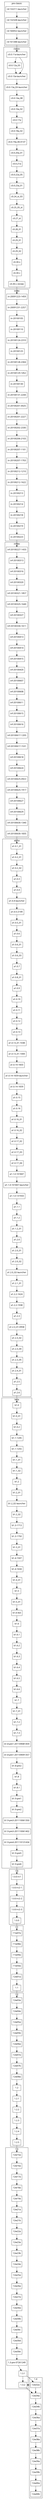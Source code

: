 digraph {
  fontname="sans-serif";
  concentrate=true;
  node[shape="box",fontname="sans-serif"];
  subgraph cluster_1_0 {
    label="1.0";
    v1_0_0_rc2_1[label="1.0.0-rc2-1",href="https://skyrising.github.io/mc-versions/version/1.0.0-rc2-1.json"];
    v1_0_0_rc1[label="1.0.0-rc1",href="https://skyrising.github.io/mc-versions/version/1.0.0-rc1.json"];
    v1_0_0_rc2_2[label="1.0.0-rc2-2",href="https://skyrising.github.io/mc-versions/version/1.0.0-rc2-2.json"];
    v1_0_0_rc2_3[label="1.0.0-rc2-3",href="https://skyrising.github.io/mc-versions/version/1.0.0-rc2-3.json"];
    v1_0_0[label="1.0.0",href="https://skyrising.github.io/mc-versions/version/1.0.0.json"];
  }
  subgraph cluster_beta {
    label="beta";
    b1_9_pre6[label="b1.9-pre6",href="https://skyrising.github.io/mc-versions/version/b1.9-pre6.json"];
    b1_0[label="b1.0",href="https://skyrising.github.io/mc-versions/version/b1.0.json"];
    b1_0_01[label="b1.0_01",href="https://skyrising.github.io/mc-versions/version/b1.0_01.json"];
    b1_1_1245[label="b1.1-1245",href="https://skyrising.github.io/mc-versions/version/b1.1-1245.json"];
    b1_0_2[label="b1.0.2",href="https://skyrising.github.io/mc-versions/version/b1.0.2.json"];
    b1_1_1255[label="b1.1-1255",href="https://skyrising.github.io/mc-versions/version/b1.1-1255.json"];
    b1_1_01[label="b1.1_01",href="https://skyrising.github.io/mc-versions/version/b1.1_01.json"];
    b1_1_02[label="b1.1_02",href="https://skyrising.github.io/mc-versions/version/b1.1_02.json"];
    b1_2[label="b1.2",href="https://skyrising.github.io/mc-versions/version/b1.2.json"];
    b1_2_01[label="b1.2_01",href="https://skyrising.github.io/mc-versions/version/b1.2_01.json"];
    b1_2_02_launcher[label="b1.2_02-launcher",href="https://skyrising.github.io/mc-versions/version/b1.2_02-launcher.json"];
    b1_3_1713[label="b1.3-1713",href="https://skyrising.github.io/mc-versions/version/b1.3-1713.json"];
    b1_2_02[label="b1.2_02",href="https://skyrising.github.io/mc-versions/version/b1.2_02.json"];
    b1_3_1750[label="b1.3-1750",href="https://skyrising.github.io/mc-versions/version/b1.3-1750.json"];
    b1_3_01[label="b1.3_01",href="https://skyrising.github.io/mc-versions/version/b1.3_01.json"];
    b1_4_1507[label="b1.4-1507",href="https://skyrising.github.io/mc-versions/version/b1.4-1507.json"];
    b1_4_1634[label="b1.4-1634",href="https://skyrising.github.io/mc-versions/version/b1.4-1634.json"];
    b1_4_01[label="b1.4_01",href="https://skyrising.github.io/mc-versions/version/b1.4_01.json"];
    b1_5[label="b1.5",href="https://skyrising.github.io/mc-versions/version/b1.5.json"];
    b1_5_01[label="b1.5_01",href="https://skyrising.github.io/mc-versions/version/b1.5_01.json"];
    b1_6_tb3[label="b1.6-tb3",href="https://skyrising.github.io/mc-versions/version/b1.6-tb3.json"];
    b1_6_1[label="b1.6.1",href="https://skyrising.github.io/mc-versions/version/b1.6.1.json"];
    b1_6[label="b1.6",href="https://skyrising.github.io/mc-versions/version/b1.6.json"];
    b1_6_2[label="b1.6.2",href="https://skyrising.github.io/mc-versions/version/b1.6.2.json"];
    b1_6_3[label="b1.6.3",href="https://skyrising.github.io/mc-versions/version/b1.6.3.json"];
    b1_6_4[label="b1.6.4",href="https://skyrising.github.io/mc-versions/version/b1.6.4.json"];
    b1_6_5[label="b1.6.5",href="https://skyrising.github.io/mc-versions/version/b1.6.5.json"];
    b1_6_6[label="b1.6.6",href="https://skyrising.github.io/mc-versions/version/b1.6.6.json"];
    b1_7[label="b1.7",href="https://skyrising.github.io/mc-versions/version/b1.7.json"];
    b1_7_01[label="b1.7_01",href="https://skyrising.github.io/mc-versions/version/b1.7_01.json"];
    b1_7_3[label="b1.7.3",href="https://skyrising.github.io/mc-versions/version/b1.7.3.json"];
    b1_7_2[label="b1.7.2",href="https://skyrising.github.io/mc-versions/version/b1.7.2.json"];
    b1_8_pre1_201109081459[label="b1.8-pre1-201109081459",href="https://skyrising.github.io/mc-versions/version/b1.8-pre1-201109081459.json"];
    b1_8_1[label="b1.8.1",href="https://skyrising.github.io/mc-versions/version/b1.8.1.json"];
    b1_8[label="b1.8",href="https://skyrising.github.io/mc-versions/version/b1.8.json"];
    b1_8_pre1_201109091357[label="b1.8-pre1-201109091357",href="https://skyrising.github.io/mc-versions/version/b1.8-pre1-201109091357.json"];
    b1_8_pre2[label="b1.8-pre2",href="https://skyrising.github.io/mc-versions/version/b1.8-pre2.json"];
    b1_9_pre1[label="b1.9-pre1",href="https://skyrising.github.io/mc-versions/version/b1.9-pre1.json"];
    b1_9_pre2[label="b1.9-pre2",href="https://skyrising.github.io/mc-versions/version/b1.9-pre2.json"];
    b1_9_pre3_201110061350[label="b1.9-pre3-201110061350",href="https://skyrising.github.io/mc-versions/version/b1.9-pre3-201110061350.json"];
    b1_9_pre3_201110061402[label="b1.9-pre3-201110061402",href="https://skyrising.github.io/mc-versions/version/b1.9-pre3-201110061402.json"];
    b1_9_pre4_201110131434[label="b1.9-pre4-201110131434",href="https://skyrising.github.io/mc-versions/version/b1.9-pre4-201110131434.json"];
    b1_9_pre5[label="b1.9-pre5",href="https://skyrising.github.io/mc-versions/version/b1.9-pre5.json"];
  }
  subgraph cluster_1_1 {
    label="1.1";
    v11w47a[label="11w47a",href="https://skyrising.github.io/mc-versions/version/11w47a.json"];
    v11w48a[label="11w48a",href="https://skyrising.github.io/mc-versions/version/11w48a.json"];
    v11w49a[label="11w49a",href="https://skyrising.github.io/mc-versions/version/11w49a.json"];
    v11w50a[label="11w50a",href="https://skyrising.github.io/mc-versions/version/11w50a.json"];
    v12w01a[label="12w01a",href="https://skyrising.github.io/mc-versions/version/12w01a.json"];
    v1_1[label="1.1",href="https://skyrising.github.io/mc-versions/version/1.1.json"];
  }
  subgraph cluster_1_2 {
    label="1.2";
    v12w03a[label="12w03a",href="https://skyrising.github.io/mc-versions/version/12w03a.json"];
    v1_2_1[label="1.2.1",href="https://skyrising.github.io/mc-versions/version/1.2.1.json"];
    v1_2[label="1.2",href="https://skyrising.github.io/mc-versions/version/1.2.json"];
    v1_2_2[label="1.2.2",href="https://skyrising.github.io/mc-versions/version/1.2.2.json"];
    v1_2_3[label="1.2.3",href="https://skyrising.github.io/mc-versions/version/1.2.3.json"];
    v1_2_4[label="1.2.4",href="https://skyrising.github.io/mc-versions/version/1.2.4.json"];
    v1_2_5[label="1.2.5",href="https://skyrising.github.io/mc-versions/version/1.2.5.json"];
    v12w04a[label="12w04a",href="https://skyrising.github.io/mc-versions/version/12w04a.json"];
    v12w05a[label="12w05a",href="https://skyrising.github.io/mc-versions/version/12w05a.json"];
    v12w05b[label="12w05b",href="https://skyrising.github.io/mc-versions/version/12w05b.json"];
    v12w06a[label="12w06a",href="https://skyrising.github.io/mc-versions/version/12w06a.json"];
    v12w07a[label="12w07a",href="https://skyrising.github.io/mc-versions/version/12w07a.json"];
    v12w07b[label="12w07b",href="https://skyrising.github.io/mc-versions/version/12w07b.json"];
    v12w08a[label="12w08a",href="https://skyrising.github.io/mc-versions/version/12w08a.json"];
  }
  subgraph cluster_1_3 {
    label="1.3";
    v12w15a[label="12w15a",href="https://skyrising.github.io/mc-versions/version/12w15a.json"];
    v1_3_1[label="1.3.1",href="https://skyrising.github.io/mc-versions/version/1.3.1.json"];
    v1_3_pre_07261249[label="1.3-pre-07261249",href="https://skyrising.github.io/mc-versions/version/1.3-pre-07261249.json"];
    v1_3_2[label="1.3.2",href="https://skyrising.github.io/mc-versions/version/1.3.2.json"];
    v12w16a[label="12w16a",href="https://skyrising.github.io/mc-versions/version/12w16a.json"];
    v12w17a[label="12w17a",href="https://skyrising.github.io/mc-versions/version/12w17a.json"];
    v12w18a[label="12w18a",href="https://skyrising.github.io/mc-versions/version/12w18a.json"];
    v12w19a[label="12w19a",href="https://skyrising.github.io/mc-versions/version/12w19a.json"];
    v12w21a[label="12w21a",href="https://skyrising.github.io/mc-versions/version/12w21a.json"];
    v12w21b[label="12w21b",href="https://skyrising.github.io/mc-versions/version/12w21b.json"];
    v12w22a[label="12w22a",href="https://skyrising.github.io/mc-versions/version/12w22a.json"];
    v12w23a[label="12w23a",href="https://skyrising.github.io/mc-versions/version/12w23a.json"];
    v12w23b[label="12w23b",href="https://skyrising.github.io/mc-versions/version/12w23b.json"];
    v12w24a[label="12w24a",href="https://skyrising.github.io/mc-versions/version/12w24a.json"];
    v12w25a[label="12w25a",href="https://skyrising.github.io/mc-versions/version/12w25a.json"];
    v12w26a[label="12w26a",href="https://skyrising.github.io/mc-versions/version/12w26a.json"];
    v12w27a[label="12w27a",href="https://skyrising.github.io/mc-versions/version/12w27a.json"];
    v12w30a[label="12w30a",href="https://skyrising.github.io/mc-versions/version/12w30a.json"];
    v12w30b[label="12w30b",href="https://skyrising.github.io/mc-versions/version/12w30b.json"];
    v12w30c[label="12w30c",href="https://skyrising.github.io/mc-versions/version/12w30c.json"];
    v12w30d[label="12w30d",href="https://skyrising.github.io/mc-versions/version/12w30d.json"];
    v12w30e[label="12w30e",href="https://skyrising.github.io/mc-versions/version/12w30e.json"];
  }
  subgraph cluster_1_4 {
    label="1.4";
    v12w32a[label="12w32a",href="https://skyrising.github.io/mc-versions/version/12w32a.json"];
    v12w34a[label="12w34a",href="https://skyrising.github.io/mc-versions/version/12w34a.json"];
    v12w34b[label="12w34b",href="https://skyrising.github.io/mc-versions/version/12w34b.json"];
    v12w36a[label="12w36a",href="https://skyrising.github.io/mc-versions/version/12w36a.json"];
    v12w37a[label="12w37a",href="https://skyrising.github.io/mc-versions/version/12w37a.json"];
    v12w38a[label="12w38a",href="https://skyrising.github.io/mc-versions/version/12w38a.json"];
    v12w38b[label="12w38b",href="https://skyrising.github.io/mc-versions/version/12w38b.json"];
    v12w39a[label="12w39a",href="https://skyrising.github.io/mc-versions/version/12w39a.json"];
    v12w39b[label="12w39b",href="https://skyrising.github.io/mc-versions/version/12w39b.json"];
    v12w40a[label="12w40a",href="https://skyrising.github.io/mc-versions/version/12w40a.json"];
    v12w40b[label="12w40b",href="https://skyrising.github.io/mc-versions/version/12w40b.json"];
  }
  subgraph cluster_alpha {
    label="alpha";
    a1_0_11[label="a1.0.11",href="https://skyrising.github.io/mc-versions/version/a1.0.11.json"];
    a1_0_10[label="a1.0.10",href="https://skyrising.github.io/mc-versions/version/a1.0.10.json"];
    a1_0_12[label="a1.0.12",href="https://skyrising.github.io/mc-versions/version/a1.0.12.json"];
    a1_0_13[label="a1.0.13",href="https://skyrising.github.io/mc-versions/version/a1.0.13.json"];
    a1_0_13_01_1038[label="a1.0.13_01-1038",href="https://skyrising.github.io/mc-versions/version/a1.0.13_01-1038.json"];
    a1_0_13_01_1444[label="a1.0.13_01-1444",href="https://skyrising.github.io/mc-versions/version/a1.0.13_01-1444.json"];
    a1_0_14_1603[label="a1.0.14-1603",href="https://skyrising.github.io/mc-versions/version/a1.0.14-1603.json"];
    a1_0_14_1659_launcher[label="a1.0.14-1659-launcher",href="https://skyrising.github.io/mc-versions/version/a1.0.14-1659-launcher.json"];
    a1_0_15[label="a1.0.15",href="https://skyrising.github.io/mc-versions/version/a1.0.15.json"];
    a1_0_14_1659[label="a1.0.14-1659",href="https://skyrising.github.io/mc-versions/version/a1.0.14-1659.json"];
    a1_0_16[label="a1.0.16",href="https://skyrising.github.io/mc-versions/version/a1.0.16.json"];
    a1_0_16_01[label="a1.0.16_01",href="https://skyrising.github.io/mc-versions/version/a1.0.16_01.json"];
    a1_0_16_02[label="a1.0.16_02",href="https://skyrising.github.io/mc-versions/version/a1.0.16_02.json"];
    a1_0_17_02[label="a1.0.17_02",href="https://skyrising.github.io/mc-versions/version/a1.0.17_02.json"];
    a1_0_17_03[label="a1.0.17_03",href="https://skyrising.github.io/mc-versions/version/a1.0.17_03.json"];
    a1_0_17_04[label="a1.0.17_04",href="https://skyrising.github.io/mc-versions/version/a1.0.17_04.json"];
    a1_1_0_101847[label="a1.1.0-101847",href="https://skyrising.github.io/mc-versions/version/a1.1.0-101847.json"];
    a1_0_2_01[label="a1.0.2_01",href="https://skyrising.github.io/mc-versions/version/a1.0.2_01.json"];
    a1_0_1_01[label="a1.0.1_01",href="https://skyrising.github.io/mc-versions/version/a1.0.1_01.json"];
    a1_0_2_02[label="a1.0.2_02",href="https://skyrising.github.io/mc-versions/version/a1.0.2_02.json"];
    a1_0_3[label="a1.0.3",href="https://skyrising.github.io/mc-versions/version/a1.0.3.json"];
    a1_0_4[label="a1.0.4",href="https://skyrising.github.io/mc-versions/version/a1.0.4.json"];
    a1_0_4_launcher[label="a1.0.4-launcher",href="https://skyrising.github.io/mc-versions/version/a1.0.4-launcher.json"];
    a1_0_5_2149[label="a1.0.5-2149",href="https://skyrising.github.io/mc-versions/version/a1.0.5-2149.json"];
    a1_0_5_01[label="a1.0.5_01",href="https://skyrising.github.io/mc-versions/version/a1.0.5_01.json"];
    a1_0_6[label="a1.0.6",href="https://skyrising.github.io/mc-versions/version/a1.0.6.json"];
    a1_0_6_01[label="a1.0.6_01",href="https://skyrising.github.io/mc-versions/version/a1.0.6_01.json"];
    a1_0_6_03[label="a1.0.6_03",href="https://skyrising.github.io/mc-versions/version/a1.0.6_03.json"];
    a1_0_7[label="a1.0.7",href="https://skyrising.github.io/mc-versions/version/a1.0.7.json"];
    a1_0_8_01[label="a1.0.8_01",href="https://skyrising.github.io/mc-versions/version/a1.0.8_01.json"];
    a1_0_9[label="a1.0.9",href="https://skyrising.github.io/mc-versions/version/a1.0.9.json"];
    a1_1_0_101847_launcher[label="a1.1.0-101847-launcher",href="https://skyrising.github.io/mc-versions/version/a1.1.0-101847-launcher.json"];
    a1_1_0_131933[label="a1.1.0-131933",href="https://skyrising.github.io/mc-versions/version/a1.1.0-131933.json"];
    a1_1_1[label="a1.1.1",href="https://skyrising.github.io/mc-versions/version/a1.1.1.json"];
    a1_1_2[label="a1.1.2",href="https://skyrising.github.io/mc-versions/version/a1.1.2.json"];
    a1_1_2_01[label="a1.1.2_01",href="https://skyrising.github.io/mc-versions/version/a1.1.2_01.json"];
    a1_2_0[label="a1.2.0",href="https://skyrising.github.io/mc-versions/version/a1.2.0.json"];
    a1_2_0_01[label="a1.2.0_01",href="https://skyrising.github.io/mc-versions/version/a1.2.0_01.json"];
    a1_2_0_02[label="a1.2.0_02",href="https://skyrising.github.io/mc-versions/version/a1.2.0_02.json"];
    a1_2_0_02_launcher[label="a1.2.0_02-launcher",href="https://skyrising.github.io/mc-versions/version/a1.2.0_02-launcher.json"];
    a1_2_1_01[label="a1.2.1_01",href="https://skyrising.github.io/mc-versions/version/a1.2.1_01.json"];
    a1_2_2_1624[label="a1.2.2-1624",href="https://skyrising.github.io/mc-versions/version/a1.2.2-1624.json"];
    a1_2_2_1938[label="a1.2.2-1938",href="https://skyrising.github.io/mc-versions/version/a1.2.2-1938.json"];
    a1_2_3[label="a1.2.3",href="https://skyrising.github.io/mc-versions/version/a1.2.3.json"];
    a1_2_3_01_0958[label="a1.2.3_01-0958",href="https://skyrising.github.io/mc-versions/version/a1.2.3_01-0958.json"];
    a1_2_3_02[label="a1.2.3_02",href="https://skyrising.github.io/mc-versions/version/a1.2.3_02.json"];
    a1_2_3_04[label="a1.2.3_04",href="https://skyrising.github.io/mc-versions/version/a1.2.3_04.json"];
    a1_2_3_05[label="a1.2.3_05",href="https://skyrising.github.io/mc-versions/version/a1.2.3_05.json"];
    a1_2_4_01[label="a1.2.4_01",href="https://skyrising.github.io/mc-versions/version/a1.2.4_01.json"];
    a1_2_5[label="a1.2.5",href="https://skyrising.github.io/mc-versions/version/a1.2.5.json"];
    a1_2_6[label="a1.2.6",href="https://skyrising.github.io/mc-versions/version/a1.2.6.json"];
  }
  subgraph cluster_infdev {
    label="infdev";
    inf_20100630_1835[label="inf-20100630-1835",href="https://skyrising.github.io/mc-versions/version/inf-20100630-1835.json"];
    inf_20100227_1433[label="inf-20100227-1433",href="https://skyrising.github.io/mc-versions/version/inf-20100227-1433.json"];
    inf_20100313[label="inf-20100313",href="https://skyrising.github.io/mc-versions/version/inf-20100313.json"];
    inf_20100316[label="inf-20100316",href="https://skyrising.github.io/mc-versions/version/inf-20100316.json"];
    inf_20100320[label="inf-20100320",href="https://skyrising.github.io/mc-versions/version/inf-20100320.json"];
    inf_20100321_1857[label="inf-20100321-1857",href="https://skyrising.github.io/mc-versions/version/inf-20100321-1857.json"];
    inf_20100325_1640[label="inf-20100325-1640",href="https://skyrising.github.io/mc-versions/version/inf-20100325-1640.json"];
    inf_20100327[label="inf-20100327",href="https://skyrising.github.io/mc-versions/version/inf-20100327.json"];
    inf_20100330_1611[label="inf-20100330-1611",href="https://skyrising.github.io/mc-versions/version/inf-20100330-1611.json"];
    inf_20100413[label="inf-20100413",href="https://skyrising.github.io/mc-versions/version/inf-20100413.json"];
    inf_20100414[label="inf-20100414",href="https://skyrising.github.io/mc-versions/version/inf-20100414.json"];
    inf_20100415[label="inf-20100415",href="https://skyrising.github.io/mc-versions/version/inf-20100415.json"];
    inf_20100420[label="inf-20100420",href="https://skyrising.github.io/mc-versions/version/inf-20100420.json"];
    inf_20100607[label="inf-20100607",href="https://skyrising.github.io/mc-versions/version/inf-20100607.json"];
    inf_20100608[label="inf-20100608",href="https://skyrising.github.io/mc-versions/version/inf-20100608.json"];
    inf_20100611[label="inf-20100611",href="https://skyrising.github.io/mc-versions/version/inf-20100611.json"];
    inf_20100615[label="inf-20100615",href="https://skyrising.github.io/mc-versions/version/inf-20100615.json"];
    inf_20100616[label="inf-20100616",href="https://skyrising.github.io/mc-versions/version/inf-20100616.json"];
    inf_20100617_1205[label="inf-20100617-1205",href="https://skyrising.github.io/mc-versions/version/inf-20100617-1205.json"];
    inf_20100617_1531[label="inf-20100617-1531",href="https://skyrising.github.io/mc-versions/version/inf-20100617-1531.json"];
    inf_20100618[label="inf-20100618",href="https://skyrising.github.io/mc-versions/version/inf-20100618.json"];
    inf_20100624[label="inf-20100624",href="https://skyrising.github.io/mc-versions/version/inf-20100624.json"];
    inf_20100625_0922[label="inf-20100625-0922",href="https://skyrising.github.io/mc-versions/version/inf-20100625-0922.json"];
    inf_20100625_1917[label="inf-20100625-1917",href="https://skyrising.github.io/mc-versions/version/inf-20100625-1917.json"];
    inf_20100627[label="inf-20100627",href="https://skyrising.github.io/mc-versions/version/inf-20100627.json"];
    inf_20100629[label="inf-20100629",href="https://skyrising.github.io/mc-versions/version/inf-20100629.json"];
    inf_20100630_1340[label="inf-20100630-1340",href="https://skyrising.github.io/mc-versions/version/inf-20100630-1340.json"];
  }
  subgraph cluster_classic {
    label="classic";
    c0_0_12a_03[label="c0.0.12a_03",href="https://skyrising.github.io/mc-versions/version/c0.0.12a_03.json"];
    c0_0_11a_launcher[label="c0.0.11a-launcher",href="https://skyrising.github.io/mc-versions/version/c0.0.11a-launcher.json"];
    c0_0_13a_launcher[label="c0.0.13a-launcher",href="https://skyrising.github.io/mc-versions/version/c0.0.13a-launcher.json"];
    c0_0_13a_03_launcher[label="c0.0.13a_03-launcher",href="https://skyrising.github.io/mc-versions/version/c0.0.13a_03-launcher.json"];
    c0_0_14a_08[label="c0.0.14a_08",href="https://skyrising.github.io/mc-versions/version/c0.0.14a_08.json"];
    c0_0_16a_02[label="c0.0.16a_02",href="https://skyrising.github.io/mc-versions/version/c0.0.16a_02.json"];
    c0_0_17a[label="c0.0.17a",href="https://skyrising.github.io/mc-versions/version/c0.0.17a.json"];
    c0_0_18a_02[label="c0.0.18a_02",href="https://skyrising.github.io/mc-versions/version/c0.0.18a_02.json"];
    c0_0_19a_06_0137[label="c0.0.19a_06-0137",href="https://skyrising.github.io/mc-versions/version/c0.0.19a_06-0137.json"];
    c0_0_20a_01[label="c0.0.20a_01",href="https://skyrising.github.io/mc-versions/version/c0.0.20a_01.json"];
    c0_0_21a[label="c0.0.21a",href="https://skyrising.github.io/mc-versions/version/c0.0.21a.json"];
    c0_0_22a_05[label="c0.0.22a_05",href="https://skyrising.github.io/mc-versions/version/c0.0.22a_05.json"];
    c0_0_23a_01[label="c0.0.23a_01",href="https://skyrising.github.io/mc-versions/version/c0.0.23a_01.json"];
    c0_24_st_03[label="c0.24_st_03",href="https://skyrising.github.io/mc-versions/version/c0.24_st_03.json"];
    c0_25_05_st[label="c0.25_05_st",href="https://skyrising.github.io/mc-versions/version/c0.25_05_st.json"];
    c0_27_st[label="c0.27_st",href="https://skyrising.github.io/mc-versions/version/c0.27_st.json"];
    c0_28_01[label="c0.28_01",href="https://skyrising.github.io/mc-versions/version/c0.28_01.json"];
    c0_29_01[label="c0.29_01",href="https://skyrising.github.io/mc-versions/version/c0.29_01.json"];
    c0_29_02[label="c0.29_02",href="https://skyrising.github.io/mc-versions/version/c0.29_02.json"];
    c0_30_s[label="c0.30-s",href="https://skyrising.github.io/mc-versions/version/c0.30-s.json"];
    c0_30_c_renew[label="c0.30-c-renew",href="https://skyrising.github.io/mc-versions/version/c0.30-c-renew.json"];
    c0_30_c[label="c0.30-c",href="https://skyrising.github.io/mc-versions/version/c0.30-c.json"];
  }
  subgraph cluster_pre_classic {
    label="pre-classic";
    rd_161348_launcher[label="rd-161348-launcher",href="https://skyrising.github.io/mc-versions/version/rd-161348-launcher.json"];
    rd_132328_launcher[label="rd-132328-launcher",href="https://skyrising.github.io/mc-versions/version/rd-132328-launcher.json"];
    rd_132211_launcher[label="rd-132211-launcher",href="https://skyrising.github.io/mc-versions/version/rd-132211-launcher.json"];
    rd_160052_launcher[label="rd-160052-launcher",href="https://skyrising.github.io/mc-versions/version/rd-160052-launcher.json"];
  }
  subgraph cluster_indev {
    label="indev";
    in_20091223_1459[label="in-20091223-1459",href="https://skyrising.github.io/mc-versions/version/in-20091223-1459.json"];
    in_20091231_2257[label="in-20091231-2257",href="https://skyrising.github.io/mc-versions/version/in-20091231-2257.json"];
    in_20100105[label="in-20100105",href="https://skyrising.github.io/mc-versions/version/in-20100105.json"];
    in_20100110[label="in-20100110",href="https://skyrising.github.io/mc-versions/version/in-20100110.json"];
    in_20100124_2310[label="in-20100124-2310",href="https://skyrising.github.io/mc-versions/version/in-20100124-2310.json"];
    in_20100125[label="in-20100125",href="https://skyrising.github.io/mc-versions/version/in-20100125.json"];
    in_20100128_2304[label="in-20100128-2304",href="https://skyrising.github.io/mc-versions/version/in-20100128-2304.json"];
    in_20100129_1452[label="in-20100129-1452",href="https://skyrising.github.io/mc-versions/version/in-20100129-1452.json"];
    in_20100130[label="in-20100130",href="https://skyrising.github.io/mc-versions/version/in-20100130.json"];
    in_20100131_2244[label="in-20100131-2244",href="https://skyrising.github.io/mc-versions/version/in-20100131-2244.json"];
    in_20100201_0025[label="in-20100201-0025",href="https://skyrising.github.io/mc-versions/version/in-20100201-0025.json"];
    in_20100201_2227[label="in-20100201-2227",href="https://skyrising.github.io/mc-versions/version/in-20100201-2227.json"];
    in_20100202_2330[label="in-20100202-2330",href="https://skyrising.github.io/mc-versions/version/in-20100202-2330.json"];
    in_20100206_2103[label="in-20100206-2103",href="https://skyrising.github.io/mc-versions/version/in-20100206-2103.json"];
    in_20100207_1101[label="in-20100207-1101",href="https://skyrising.github.io/mc-versions/version/in-20100207-1101.json"];
    in_20100207_1703[label="in-20100207-1703",href="https://skyrising.github.io/mc-versions/version/in-20100207-1703.json"];
    in_20100212_1210[label="in-20100212-1210",href="https://skyrising.github.io/mc-versions/version/in-20100212-1210.json"];
    in_20100212_1622[label="in-20100212-1622",href="https://skyrising.github.io/mc-versions/version/in-20100212-1622.json"];
    in_20100213[label="in-20100213",href="https://skyrising.github.io/mc-versions/version/in-20100213.json"];
    in_20100214[label="in-20100214",href="https://skyrising.github.io/mc-versions/version/in-20100214.json"];
    in_20100218[label="in-20100218",href="https://skyrising.github.io/mc-versions/version/in-20100218.json"];
    in_20100219[label="in-20100219",href="https://skyrising.github.io/mc-versions/version/in-20100219.json"];
    in_20100223[label="in-20100223",href="https://skyrising.github.io/mc-versions/version/in-20100223.json"];
  }
  v1_0_0_rc1 -> v1_0_0_rc2_1[href="1.0/1.0.0-rc1%231.0.0-rc2-1.match"];
  v1_0_0_rc2_1 -> v1_0_0_rc2_2[href="1.0/1.0.0-rc2-1%231.0.0-rc2-2.match"];
  v1_0_0_rc2_2 -> v1_0_0_rc2_3[href="1.0/1.0.0-rc2-2%231.0.0-rc2-3.match"];
  v1_0_0_rc2_3 -> v1_0_0[href="1.0/1.0.0-rc2-3%231.0.0.match"];
  b1_9_pre6 -> v1_0_0_rc1[href="1.0/b1.9-pre6%231.0.0-rc1.match"];
  v1_0_0 -> v11w47a[href="1.1/1.0.0%2311w47a.match"];
  v11w47a -> v11w48a[href="1.1/11w47a%2311w48a.match"];
  v11w48a -> v11w49a[href="1.1/11w48a%2311w49a.match"];
  v11w49a -> v11w50a[href="1.1/11w49a%2311w50a.match"];
  v11w50a -> v12w01a[href="1.1/11w50a%2312w01a.match"];
  v12w01a -> v1_1[href="1.1/12w01a%231.1.match"];
  v1_1 -> v12w03a[href="1.2/1.1%2312w03a.match"];
  v1_2 -> v1_2_1[href="1.2/1.2%231.2.1.match"];
  v1_2_1 -> v1_2_2[href="1.2/1.2.1%231.2.2.match"];
  v1_2_2 -> v1_2_3[href="1.2/1.2.2%231.2.3.match"];
  v1_2_3 -> v1_2_4[href="1.2/1.2.3%231.2.4.match"];
  v1_2_4 -> v1_2_5[href="1.2/1.2.4%231.2.5.match"];
  v12w03a -> v12w04a[href="1.2/12w03a%2312w04a.match"];
  v12w04a -> v12w05a[href="1.2/12w04a%2312w05a.match"];
  v12w05a -> v12w05b[href="1.2/12w05a%2312w05b.match"];
  v12w05b -> v12w06a[href="1.2/12w05b%2312w06a.match"];
  v12w06a -> v12w07a[href="1.2/12w06a%2312w07a.match"];
  v12w07a -> v12w07b[href="1.2/12w07a%2312w07b.match"];
  v12w07b -> v12w08a[href="1.2/12w07b%2312w08a.match"];
  v12w08a -> v1_2[href="1.2/12w08a%231.2.match"];
  v1_2_5 -> v12w15a[href="1.3/1.2.5%2312w15a.match"];
  v1_3_pre_07261249 -> v1_3_1[href="1.3/1.3-pre-07261249%231.3.1.match"];
  v1_3_1 -> v1_3_2[href="1.3/1.3.1%231.3.2.match"];
  v12w15a -> v12w16a[href="1.3/12w15a%2312w16a.match"];
  v12w16a -> v12w17a[href="1.3/12w16a%2312w17a.match"];
  v12w17a -> v12w18a[href="1.3/12w17a%2312w18a.match"];
  v12w18a -> v12w19a[href="1.3/12w18a%2312w19a.match"];
  v12w19a -> v12w21a[href="1.3/12w19a%2312w21a.match"];
  v12w21a -> v12w21b[href="1.3/12w21a%2312w21b.match"];
  v12w21b -> v12w22a[href="1.3/12w21b%2312w22a.match"];
  v12w22a -> v12w23a[href="1.3/12w22a%2312w23a.match"];
  v12w23a -> v12w23b[href="1.3/12w23a%2312w23b.match"];
  v12w23b -> v12w24a[href="1.3/12w23b%2312w24a.match"];
  v12w24a -> v12w25a[href="1.3/12w24a%2312w25a.match"];
  v12w25a -> v12w26a[href="1.3/12w25a%2312w26a.match"];
  v12w26a -> v12w27a[href="1.3/12w26a%2312w27a.match"];
  v12w27a -> v12w30a[href="1.3/12w27a%2312w30a.match"];
  v12w30a -> v12w30b[href="1.3/12w30a%2312w30b.match"];
  v12w30b -> v12w30c[href="1.3/12w30b%2312w30c.match"];
  v12w30c -> v12w30d[href="1.3/12w30c%2312w30d.match"];
  v12w30d -> v12w30e[href="1.3/12w30d%2312w30e.match"];
  v12w30e -> v1_3_pre_07261249[href="1.3/12w30e%231.3-pre-07261249.match"];
  v12w32a -> v1_3_2[href="1.3/12w32a%231.3.2.match"];
  v1_3_1 -> v12w32a[href="1.4/1.3.1%2312w32a.match"];
  v1_3_2 -> v12w34a[href="1.4/1.3.2%2312w34a.match"];
  v12w32a -> v12w34a[href="1.4/12w32a%2312w34a.match"];
  v12w34a -> v12w34b[href="1.4/12w34a%2312w34b.match"];
  v12w34b -> v12w36a[href="1.4/12w34b%2312w36a.match"];
  v12w36a -> v12w37a[href="1.4/12w36a%2312w37a.match"];
  v12w37a -> v12w38a[href="1.4/12w37a%2312w38a.match"];
  v12w38a -> v12w38b[href="1.4/12w38a%2312w38b.match"];
  v12w38b -> v12w39a[href="1.4/12w38b%2312w39a.match"];
  v12w39a -> v12w39b[href="1.4/12w39a%2312w39b.match"];
  v12w39b -> v12w40a[href="1.4/12w39b%2312w40a.match"];
  v12w40a -> v12w40b[href="1.4/12w40a%2312w40b.match"];
  a1_0_10 -> a1_0_11[href="alpha/a1.0.10%23a1.0.11.match"];
  a1_0_11 -> a1_0_12[href="alpha/a1.0.11%23a1.0.12.match"];
  a1_0_12 -> a1_0_13[href="alpha/a1.0.12%23a1.0.13.match"];
  a1_0_13 -> a1_0_13_01_1038[href="alpha/a1.0.13%23a1.0.13_01-1038.match"];
  a1_0_13_01_1038 -> a1_0_13_01_1444[href="alpha/a1.0.13_01-1038%23a1.0.13_01-1444.match"];
  a1_0_13_01_1444 -> a1_0_14_1603[href="alpha/a1.0.13_01-1444%23a1.0.14-1603.match"];
  a1_0_14_1603 -> a1_0_14_1659_launcher[href="alpha/a1.0.14-1603%23a1.0.14-1659-launcher.match"];
  a1_0_14_1659 -> a1_0_15[href="alpha/a1.0.14-1659%23a1.0.15.match"];
  a1_0_14_1659_launcher -> a1_0_14_1659[href="alpha/a1.0.14-1659-launcher%23a1.0.14-1659.match"];
  a1_0_15 -> a1_0_16[href="alpha/a1.0.15%23a1.0.16.match"];
  a1_0_16 -> a1_0_16_01[href="alpha/a1.0.16%23a1.0.16_01.match"];
  a1_0_16_01 -> a1_0_16_02[href="alpha/a1.0.16_01%23a1.0.16_02.match"];
  a1_0_16_02 -> a1_0_17_02[href="alpha/a1.0.16_02%23a1.0.17_02.match"];
  a1_0_17_02 -> a1_0_17_03[href="alpha/a1.0.17_02%23a1.0.17_03.match"];
  a1_0_17_03 -> a1_0_17_04[href="alpha/a1.0.17_03%23a1.0.17_04.match"];
  a1_0_17_04 -> a1_1_0_101847[href="alpha/a1.0.17_04%23a1.1.0-101847.match"];
  a1_0_1_01 -> a1_0_2_01[href="alpha/a1.0.1_01%23a1.0.2_01.match"];
  a1_0_2_01 -> a1_0_2_02[href="alpha/a1.0.2_01%23a1.0.2_02.match"];
  a1_0_2_02 -> a1_0_3[href="alpha/a1.0.2_02%23a1.0.3.match"];
  a1_0_3 -> a1_0_4[href="alpha/a1.0.3%23a1.0.4.match"];
  a1_0_4 -> a1_0_4_launcher[href="alpha/a1.0.4%23a1.0.4-launcher.match"];
  a1_0_4_launcher -> a1_0_5_2149[href="alpha/a1.0.4-launcher%23a1.0.5-2149.match"];
  a1_0_5_2149 -> a1_0_5_01[href="alpha/a1.0.5-2149%23a1.0.5_01.match"];
  a1_0_5_01 -> a1_0_6[href="alpha/a1.0.5_01%23a1.0.6.match"];
  a1_0_6 -> a1_0_6_01[href="alpha/a1.0.6%23a1.0.6_01.match"];
  a1_0_6_01 -> a1_0_6_03[href="alpha/a1.0.6_01%23a1.0.6_03.match"];
  a1_0_6_03 -> a1_0_7[href="alpha/a1.0.6_03%23a1.0.7.match"];
  a1_0_7 -> a1_0_8_01[href="alpha/a1.0.7%23a1.0.8_01.match"];
  a1_0_8_01 -> a1_0_9[href="alpha/a1.0.8_01%23a1.0.9.match"];
  a1_0_9 -> a1_0_10[href="alpha/a1.0.9%23a1.0.10.match"];
  a1_1_0_101847 -> a1_1_0_101847_launcher[href="alpha/a1.1.0-101847%23a1.1.0-101847-launcher.match"];
  a1_1_0_101847_launcher -> a1_1_0_131933[href="alpha/a1.1.0-101847-launcher%23a1.1.0-131933.match"];
  a1_1_0_131933 -> a1_1_1[href="alpha/a1.1.0-131933%23a1.1.1.match"];
  a1_1_1 -> a1_1_2[href="alpha/a1.1.1%23a1.1.2.match"];
  a1_1_2 -> a1_1_2_01[href="alpha/a1.1.2%23a1.1.2_01.match"];
  a1_1_2_01 -> a1_2_0[href="alpha/a1.1.2_01%23a1.2.0.match"];
  a1_2_0 -> a1_2_0_01[href="alpha/a1.2.0%23a1.2.0_01.match"];
  a1_2_0_01 -> a1_2_0_02[href="alpha/a1.2.0_01%23a1.2.0_02.match"];
  a1_2_0_02 -> a1_2_0_02_launcher[href="alpha/a1.2.0_02%23a1.2.0_02-launcher.match"];
  a1_2_0_02_launcher -> a1_2_1_01[href="alpha/a1.2.0_02-launcher%23a1.2.1_01.match"];
  a1_2_1_01 -> a1_2_2_1624[href="alpha/a1.2.1_01%23a1.2.2-1624.match"];
  a1_2_2_1624 -> a1_2_2_1938[href="alpha/a1.2.2-1624%23a1.2.2-1938.match"];
  a1_2_2_1938 -> a1_2_3[href="alpha/a1.2.2-1938%23a1.2.3.match"];
  a1_2_3 -> a1_2_3_01_0958[href="alpha/a1.2.3%23a1.2.3_01-0958.match"];
  a1_2_3_01_0958 -> a1_2_3_02[href="alpha/a1.2.3_01-0958%23a1.2.3_02.match"];
  a1_2_3_02 -> a1_2_3_04[href="alpha/a1.2.3_02%23a1.2.3_04.match"];
  a1_2_3_04 -> a1_2_3_05[href="alpha/a1.2.3_04%23a1.2.3_05.match"];
  a1_2_3_05 -> a1_2_4_01[href="alpha/a1.2.3_05%23a1.2.4_01.match"];
  a1_2_4_01 -> a1_2_5[href="alpha/a1.2.4_01%23a1.2.5.match"];
  a1_2_5 -> a1_2_6[href="alpha/a1.2.5%23a1.2.6.match"];
  inf_20100630_1835 -> a1_0_1_01[href="alpha/inf-20100630-1835%23a1.0.1_01.match"];
  a1_2_6 -> b1_0[href="beta/a1.2.6%23b1.0.match"];
  b1_0 -> b1_0_01[href="beta/b1.0%23b1.0_01.match"];
  b1_0_2 -> b1_1_1245[href="beta/b1.0.2%23b1.1-1245.match"];
  b1_0_01 -> b1_0_2[href="beta/b1.0_01%23b1.0.2.match"];
  b1_1_1245 -> b1_1_1255[href="beta/b1.1-1245%23b1.1-1255.match"];
  b1_1_1255 -> b1_1_01[href="beta/b1.1-1255%23b1.1_01.match"];
  b1_1_01 -> b1_1_02[href="beta/b1.1_01%23b1.1_02.match"];
  b1_1_02 -> b1_2[href="beta/b1.1_02%23b1.2.match"];
  b1_2 -> b1_2_01[href="beta/b1.2%23b1.2_01.match"];
  b1_2_01 -> b1_2_02_launcher[href="beta/b1.2_01%23b1.2_02-launcher.match"];
  b1_2_02 -> b1_3_1713[href="beta/b1.2_02%23b1.3-1713.match"];
  b1_2_02_launcher -> b1_2_02[href="beta/b1.2_02-launcher%23b1.2_02.match"];
  b1_3_1713 -> b1_3_1750[href="beta/b1.3-1713%23b1.3-1750.match"];
  b1_3_1750 -> b1_3_01[href="beta/b1.3-1750%23b1.3_01.match"];
  b1_3_01 -> b1_4_1507[href="beta/b1.3_01%23b1.4-1507.match"];
  b1_4_1507 -> b1_4_1634[href="beta/b1.4-1507%23b1.4-1634.match"];
  b1_4_1634 -> b1_4_01[href="beta/b1.4-1634%23b1.4_01.match"];
  b1_4_01 -> b1_5[href="beta/b1.4_01%23b1.5.match"];
  b1_5 -> b1_5_01[href="beta/b1.5%23b1.5_01.match"];
  b1_5_01 -> b1_6_tb3[href="beta/b1.5_01%23b1.6-tb3.match"];
  b1_6 -> b1_6_1[href="beta/b1.6%23b1.6.1.match"];
  b1_6_tb3 -> b1_6[href="beta/b1.6-tb3%23b1.6.match"];
  b1_6_1 -> b1_6_2[href="beta/b1.6.1%23b1.6.2.match"];
  b1_6_2 -> b1_6_3[href="beta/b1.6.2%23b1.6.3.match"];
  b1_6_3 -> b1_6_4[href="beta/b1.6.3%23b1.6.4.match"];
  b1_6_4 -> b1_6_5[href="beta/b1.6.4%23b1.6.5.match"];
  b1_6_5 -> b1_6_6[href="beta/b1.6.5%23b1.6.6.match"];
  b1_6_6 -> b1_7[href="beta/b1.6.6%23b1.7.match"];
  b1_7 -> b1_7_01[href="beta/b1.7%23b1.7_01.match"];
  b1_7_2 -> b1_7_3[href="beta/b1.7.2%23b1.7.3.match"];
  b1_7_3 -> b1_8_pre1_201109081459[href="beta/b1.7.3%23b1.8-pre1-201109081459.match"];
  b1_7_01 -> b1_7_2[href="beta/b1.7_01%23b1.7.2.match"];
  b1_8 -> b1_8_1[href="beta/b1.8%23b1.8.1.match"];
  b1_8_pre1_201109081459 -> b1_8_pre1_201109091357[href="beta/b1.8-pre1-201109081459%23b1.8-pre1-201109091357.match"];
  b1_8_pre1_201109091357 -> b1_8_pre2[href="beta/b1.8-pre1-201109091357%23b1.8-pre2.match"];
  b1_8_pre2 -> b1_8[href="beta/b1.8-pre2%23b1.8.match"];
  b1_8_1 -> b1_9_pre1[href="beta/b1.8.1%23b1.9-pre1.match"];
  b1_9_pre1 -> b1_9_pre2[href="beta/b1.9-pre1%23b1.9-pre2.match"];
  b1_9_pre2 -> b1_9_pre3_201110061350[href="beta/b1.9-pre2%23b1.9-pre3-201110061350.match"];
  b1_9_pre3_201110061350 -> b1_9_pre3_201110061402[href="beta/b1.9-pre3-201110061350%23b1.9-pre3-201110061402.match"];
  b1_9_pre3_201110061402 -> b1_9_pre4_201110131434[href="beta/b1.9-pre3-201110061402%23b1.9-pre4-201110131434.match"];
  b1_9_pre4_201110131434 -> b1_9_pre5[href="beta/b1.9-pre4-201110131434%23b1.9-pre5.match"];
  b1_9_pre5 -> b1_9_pre6[href="beta/b1.9-pre5%23b1.9-pre6.match"];
  c0_0_11a_launcher -> c0_0_12a_03[href="classic/c0.0.11a-launcher%23c0.0.12a_03.match"];
  c0_0_11a_launcher -> c0_0_13a_launcher[href="classic/c0.0.11a-launcher%23c0.0.13a-launcher.match"];
  c0_0_12a_03 -> c0_0_13a_launcher[href="classic/c0.0.12a_03%23c0.0.13a-launcher.match"];
  c0_0_13a_launcher -> c0_0_13a_03_launcher[href="classic/c0.0.13a-launcher%23c0.0.13a_03-launcher.match"];
  c0_0_13a_03_launcher -> c0_0_14a_08[href="classic/c0.0.13a_03-launcher%23c0.0.14a_08.match"];
  c0_0_14a_08 -> c0_0_16a_02[href="classic/c0.0.14a_08%23c0.0.16a_02.match"];
  c0_0_16a_02 -> c0_0_17a[href="classic/c0.0.16a_02%23c0.0.17a.match"];
  c0_0_17a -> c0_0_18a_02[href="classic/c0.0.17a%23c0.0.18a_02.match"];
  c0_0_18a_02 -> c0_0_19a_06_0137[href="classic/c0.0.18a_02%23c0.0.19a_06-0137.match"];
  c0_0_19a_06_0137 -> c0_0_20a_01[href="classic/c0.0.19a_06-0137%23c0.0.20a_01.match"];
  c0_0_20a_01 -> c0_0_21a[href="classic/c0.0.20a_01%23c0.0.21a.match"];
  c0_0_21a -> c0_0_22a_05[href="classic/c0.0.21a%23c0.0.22a_05.match"];
  c0_0_22a_05 -> c0_0_23a_01[href="classic/c0.0.22a_05%23c0.0.23a_01.match"];
  c0_0_23a_01 -> c0_24_st_03[href="classic/c0.0.23a_01%23c0.24_st_03.match"];
  c0_24_st_03 -> c0_25_05_st[href="classic/c0.24_st_03%23c0.25_05_st.match"];
  c0_25_05_st -> c0_27_st[href="classic/c0.25_05_st%23c0.27_st.match"];
  c0_27_st -> c0_28_01[href="classic/c0.27_st%23c0.28_01.match"];
  c0_28_01 -> c0_29_01[href="classic/c0.28_01%23c0.29_01.match"];
  c0_29_01 -> c0_29_02[href="classic/c0.29_01%23c0.29_02.match"];
  c0_29_02 -> c0_30_s[href="classic/c0.29_02%23c0.30-s.match"];
  c0_30_c -> c0_30_c_renew[href="classic/c0.30-c%23c0.30-c-renew.match"];
  c0_30_s -> c0_30_c[href="classic/c0.30-s%23c0.30-c.match"];
  rd_161348_launcher -> c0_0_11a_launcher[href="classic/rd-161348-launcher%23c0.0.11a-launcher.match"];
  c0_30_c_renew -> in_20091223_1459[href="indev/c0.30-c-renew%23in-20091223-1459.match"];
  in_20091223_1459 -> in_20091231_2257[href="indev/in-20091223-1459%23in-20091231-2257.match"];
  in_20091231_2257 -> in_20100105[href="indev/in-20091231-2257%23in-20100105.match"];
  in_20100105 -> in_20100110[href="indev/in-20100105%23in-20100110.match"];
  in_20100110 -> in_20100124_2310[href="indev/in-20100110%23in-20100124-2310.match"];
  in_20100124_2310 -> in_20100125[href="indev/in-20100124-2310%23in-20100125.match"];
  in_20100125 -> in_20100128_2304[href="indev/in-20100125%23in-20100128-2304.match"];
  in_20100128_2304 -> in_20100129_1452[href="indev/in-20100128-2304%23in-20100129-1452.match"];
  in_20100129_1452 -> in_20100130[href="indev/in-20100129-1452%23in-20100130.match"];
  in_20100130 -> in_20100131_2244[href="indev/in-20100130%23in-20100131-2244.match"];
  in_20100131_2244 -> in_20100201_0025[href="indev/in-20100131-2244%23in-20100201-0025.match"];
  in_20100201_0025 -> in_20100201_2227[href="indev/in-20100201-0025%23in-20100201-2227.match"];
  in_20100201_2227 -> in_20100202_2330[href="indev/in-20100201-2227%23in-20100202-2330.match"];
  in_20100202_2330 -> in_20100206_2103[href="indev/in-20100202-2330%23in-20100206-2103.match"];
  in_20100206_2103 -> in_20100207_1101[href="indev/in-20100206-2103%23in-20100207-1101.match"];
  in_20100207_1101 -> in_20100207_1703[href="indev/in-20100207-1101%23in-20100207-1703.match"];
  in_20100207_1703 -> in_20100212_1210[href="indev/in-20100207-1703%23in-20100212-1210.match"];
  in_20100212_1210 -> in_20100212_1622[href="indev/in-20100212-1210%23in-20100212-1622.match"];
  in_20100212_1622 -> in_20100213[href="indev/in-20100212-1622%23in-20100213.match"];
  in_20100213 -> in_20100214[href="indev/in-20100213%23in-20100214.match"];
  in_20100214 -> in_20100218[href="indev/in-20100214%23in-20100218.match"];
  in_20100218 -> in_20100219[href="indev/in-20100218%23in-20100219.match"];
  in_20100219 -> in_20100223[href="indev/in-20100219%23in-20100223.match"];
  in_20100223 -> inf_20100227_1433[href="infdev/in-20100223%23inf-20100227-1433.match"];
  inf_20100227_1433 -> inf_20100313[href="infdev/inf-20100227-1433%23inf-20100313.match"];
  inf_20100313 -> inf_20100316[href="infdev/inf-20100313%23inf-20100316.match"];
  inf_20100316 -> inf_20100320[href="infdev/inf-20100316%23inf-20100320.match"];
  inf_20100320 -> inf_20100321_1857[href="infdev/inf-20100320%23inf-20100321-1857.match"];
  inf_20100321_1857 -> inf_20100325_1640[href="infdev/inf-20100321-1857%23inf-20100325-1640.match"];
  inf_20100325_1640 -> inf_20100327[href="infdev/inf-20100325-1640%23inf-20100327.match"];
  inf_20100327 -> inf_20100330_1611[href="infdev/inf-20100327%23inf-20100330-1611.match"];
  inf_20100330_1611 -> inf_20100413[href="infdev/inf-20100330-1611%23inf-20100413.match"];
  inf_20100413 -> inf_20100414[href="infdev/inf-20100413%23inf-20100414.match"];
  inf_20100414 -> inf_20100415[href="infdev/inf-20100414%23inf-20100415.match"];
  inf_20100415 -> inf_20100420[href="infdev/inf-20100415%23inf-20100420.match"];
  inf_20100420 -> inf_20100607[href="infdev/inf-20100420%23inf-20100607.match"];
  inf_20100607 -> inf_20100608[href="infdev/inf-20100607%23inf-20100608.match"];
  inf_20100608 -> inf_20100611[href="infdev/inf-20100608%23inf-20100611.match"];
  inf_20100611 -> inf_20100615[href="infdev/inf-20100611%23inf-20100615.match"];
  inf_20100615 -> inf_20100616[href="infdev/inf-20100615%23inf-20100616.match"];
  inf_20100616 -> inf_20100617_1205[href="infdev/inf-20100616%23inf-20100617-1205.match"];
  inf_20100617_1205 -> inf_20100617_1531[href="infdev/inf-20100617-1205%23inf-20100617-1531.match"];
  inf_20100617_1531 -> inf_20100618[href="infdev/inf-20100617-1531%23inf-20100618.match"];
  inf_20100618 -> inf_20100624[href="infdev/inf-20100618%23inf-20100624.match"];
  inf_20100624 -> inf_20100625_0922[href="infdev/inf-20100624%23inf-20100625-0922.match"];
  inf_20100625_0922 -> inf_20100625_1917[href="infdev/inf-20100625-0922%23inf-20100625-1917.match"];
  inf_20100625_1917 -> inf_20100627[href="infdev/inf-20100625-1917%23inf-20100627.match"];
  inf_20100627 -> inf_20100629[href="infdev/inf-20100627%23inf-20100629.match"];
  inf_20100629 -> inf_20100630_1340[href="infdev/inf-20100629%23inf-20100630-1340.match"];
  inf_20100630_1340 -> inf_20100630_1835[href="infdev/inf-20100630-1340%23inf-20100630-1835.match"];
  rd_132211_launcher -> rd_132328_launcher[href="pre-classic/rd-132211-launcher%23rd-132328-launcher.match"];
  rd_132328_launcher -> rd_160052_launcher[href="pre-classic/rd-132328-launcher%23rd-160052-launcher.match"];
  rd_160052_launcher -> rd_161348_launcher[href="pre-classic/rd-160052-launcher%23rd-161348-launcher.match"];
}

